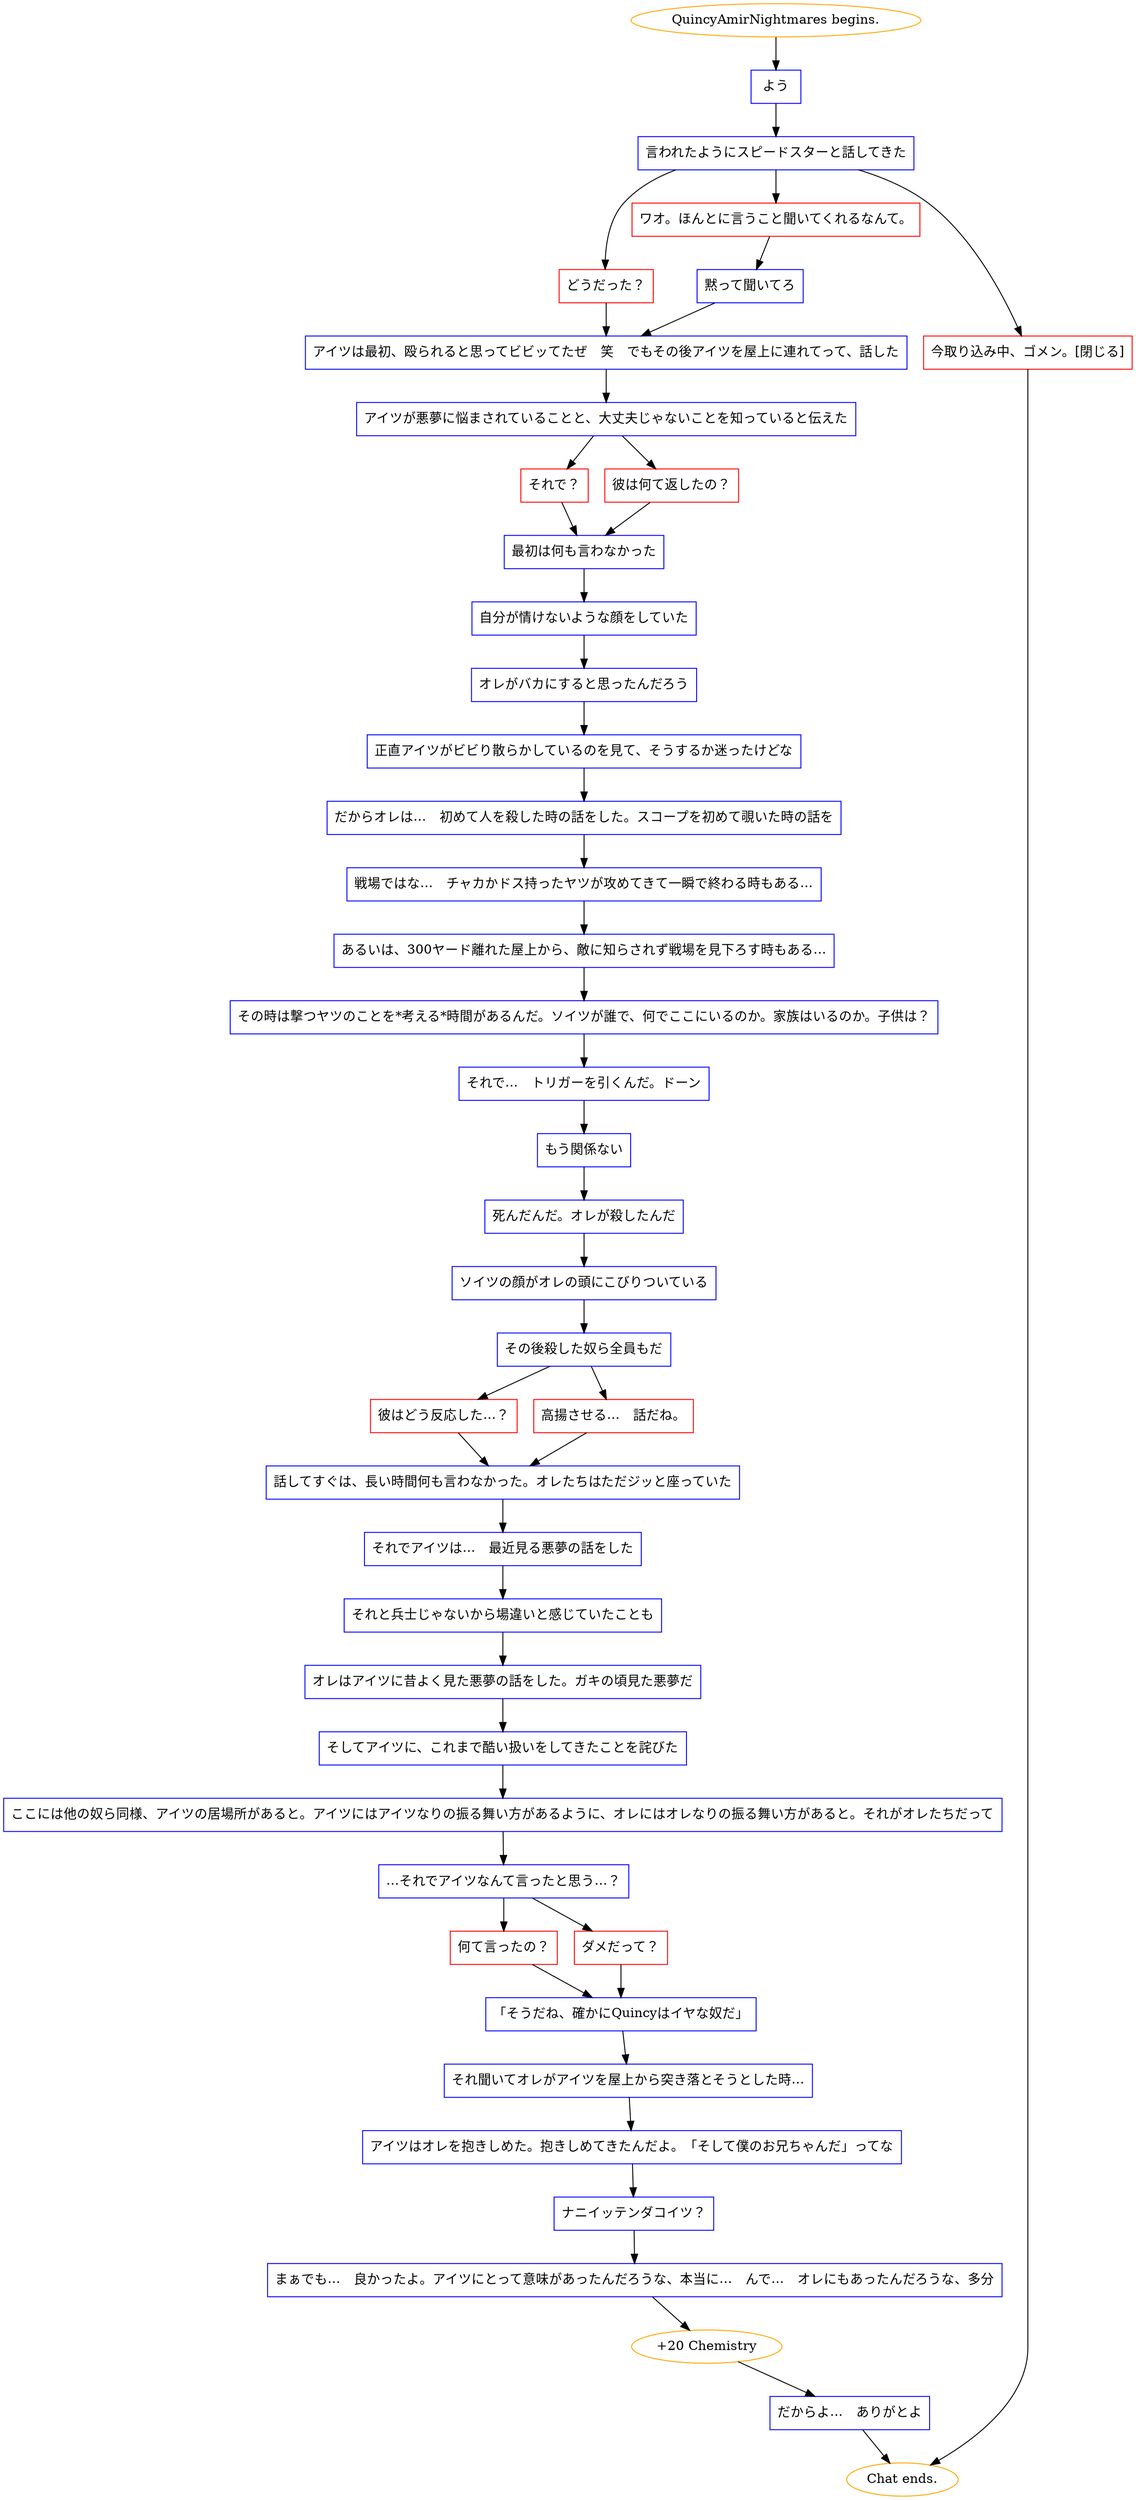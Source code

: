 digraph {
	"QuincyAmirNightmares begins." [color=orange];
		"QuincyAmirNightmares begins." -> j2734427077;
	j2734427077 [label="よう",shape=box,color=blue];
		j2734427077 -> j3583733134;
	j3583733134 [label="言われたようにスピードスターと話してきた",shape=box,color=blue];
		j3583733134 -> j969481675;
		j3583733134 -> j3364124913;
		j3583733134 -> j2099788146;
	j969481675 [label="どうだった？",shape=box,color=red];
		j969481675 -> j942659891;
	j3364124913 [label="ワオ。ほんとに言うこと聞いてくれるなんて。",shape=box,color=red];
		j3364124913 -> j1381384172;
	j2099788146 [label="今取り込み中、ゴメン。[閉じる]",shape=box,color=red];
		j2099788146 -> "Chat ends.";
	j942659891 [label="アイツは最初、殴られると思ってビビッてたぜ　笑　でもその後アイツを屋上に連れてって、話した",shape=box,color=blue];
		j942659891 -> j1766229837;
	j1381384172 [label="黙って聞いてろ",shape=box,color=blue];
		j1381384172 -> j942659891;
	"Chat ends." [color=orange];
	j1766229837 [label="アイツが悪夢に悩まされていることと、大丈夫じゃないことを知っていると伝えた",shape=box,color=blue];
		j1766229837 -> j295045649;
		j1766229837 -> j3802679134;
	j295045649 [label="それで？",shape=box,color=red];
		j295045649 -> j64913262;
	j3802679134 [label="彼は何て返したの？",shape=box,color=red];
		j3802679134 -> j64913262;
	j64913262 [label="最初は何も言わなかった",shape=box,color=blue];
		j64913262 -> j2744558906;
	j2744558906 [label="自分が情けないような顔をしていた",shape=box,color=blue];
		j2744558906 -> j1621287718;
	j1621287718 [label="オレがバカにすると思ったんだろう",shape=box,color=blue];
		j1621287718 -> j1690481074;
	j1690481074 [label="正直アイツがビビり散らかしているのを見て、そうするか迷ったけどな",shape=box,color=blue];
		j1690481074 -> j1558482130;
	j1558482130 [label="だからオレは…　初めて人を殺した時の話をした。スコープを初めて覗いた時の話を",shape=box,color=blue];
		j1558482130 -> j3142073281;
	j3142073281 [label="戦場ではな…　チャカかドス持ったヤツが攻めてきて一瞬で終わる時もある…",shape=box,color=blue];
		j3142073281 -> j1390044837;
	j1390044837 [label="あるいは、300ヤード離れた屋上から、敵に知らされず戦場を見下ろす時もある…",shape=box,color=blue];
		j1390044837 -> j2630037191;
	j2630037191 [label="その時は撃つヤツのことを*考える*時間があるんだ。ソイツが誰で、何でここにいるのか。家族はいるのか。子供は？",shape=box,color=blue];
		j2630037191 -> j1651972479;
	j1651972479 [label="それで…　トリガーを引くんだ。ドーン",shape=box,color=blue];
		j1651972479 -> j1456585770;
	j1456585770 [label="もう関係ない",shape=box,color=blue];
		j1456585770 -> j2862190139;
	j2862190139 [label="死んだんだ。オレが殺したんだ",shape=box,color=blue];
		j2862190139 -> j2554171785;
	j2554171785 [label="ソイツの顔がオレの頭にこびりついている",shape=box,color=blue];
		j2554171785 -> j2059522099;
	j2059522099 [label="その後殺した奴ら全員もだ",shape=box,color=blue];
		j2059522099 -> j4126040708;
		j2059522099 -> j3430177320;
	j4126040708 [label="彼はどう反応した…？",shape=box,color=red];
		j4126040708 -> j2482635722;
	j3430177320 [label="高揚させる…　話だね。",shape=box,color=red];
		j3430177320 -> j2482635722;
	j2482635722 [label="話してすぐは、長い時間何も言わなかった。オレたちはただジッと座っていた",shape=box,color=blue];
		j2482635722 -> j259566477;
	j259566477 [label="それでアイツは…　最近見る悪夢の話をした",shape=box,color=blue];
		j259566477 -> j712470286;
	j712470286 [label="それと兵士じゃないから場違いと感じていたことも",shape=box,color=blue];
		j712470286 -> j2630264621;
	j2630264621 [label="オレはアイツに昔よく見た悪夢の話をした。ガキの頃見た悪夢だ",shape=box,color=blue];
		j2630264621 -> j1150288374;
	j1150288374 [label="そしてアイツに、これまで酷い扱いをしてきたことを詫びた",shape=box,color=blue];
		j1150288374 -> j1996555106;
	j1996555106 [label="ここには他の奴ら同様、アイツの居場所があると。アイツにはアイツなりの振る舞い方があるように、オレにはオレなりの振る舞い方があると。それがオレたちだって",shape=box,color=blue];
		j1996555106 -> j2303281854;
	j2303281854 [label="…それでアイツなんて言ったと思う…？",shape=box,color=blue];
		j2303281854 -> j1040104282;
		j2303281854 -> j3930792126;
	j1040104282 [label="何て言ったの？",shape=box,color=red];
		j1040104282 -> j1637080423;
	j3930792126 [label="ダメだって？",shape=box,color=red];
		j3930792126 -> j1637080423;
	j1637080423 [label="「そうだね、確かにQuincyはイヤな奴だ」",shape=box,color=blue];
		j1637080423 -> j1994327055;
	j1994327055 [label="それ聞いてオレがアイツを屋上から突き落とそうとした時…",shape=box,color=blue];
		j1994327055 -> j2256241878;
	j2256241878 [label="アイツはオレを抱きしめた。抱きしめてきたんだよ。「そして僕のお兄ちゃんだ」ってな",shape=box,color=blue];
		j2256241878 -> j3120104339;
	j3120104339 [label="ナニイッテンダコイツ？",shape=box,color=blue];
		j3120104339 -> j4037689139;
	j4037689139 [label="まぁでも…　良かったよ。アイツにとって意味があったんだろうな、本当に…　んで…　オレにもあったんだろうな、多分",shape=box,color=blue];
		j4037689139 -> j2861278185;
	j2861278185 [label="+20 Chemistry",color=orange];
		j2861278185 -> j4146864650;
	j4146864650 [label="だからよ…　ありがとよ",shape=box,color=blue];
		j4146864650 -> "Chat ends.";
}
